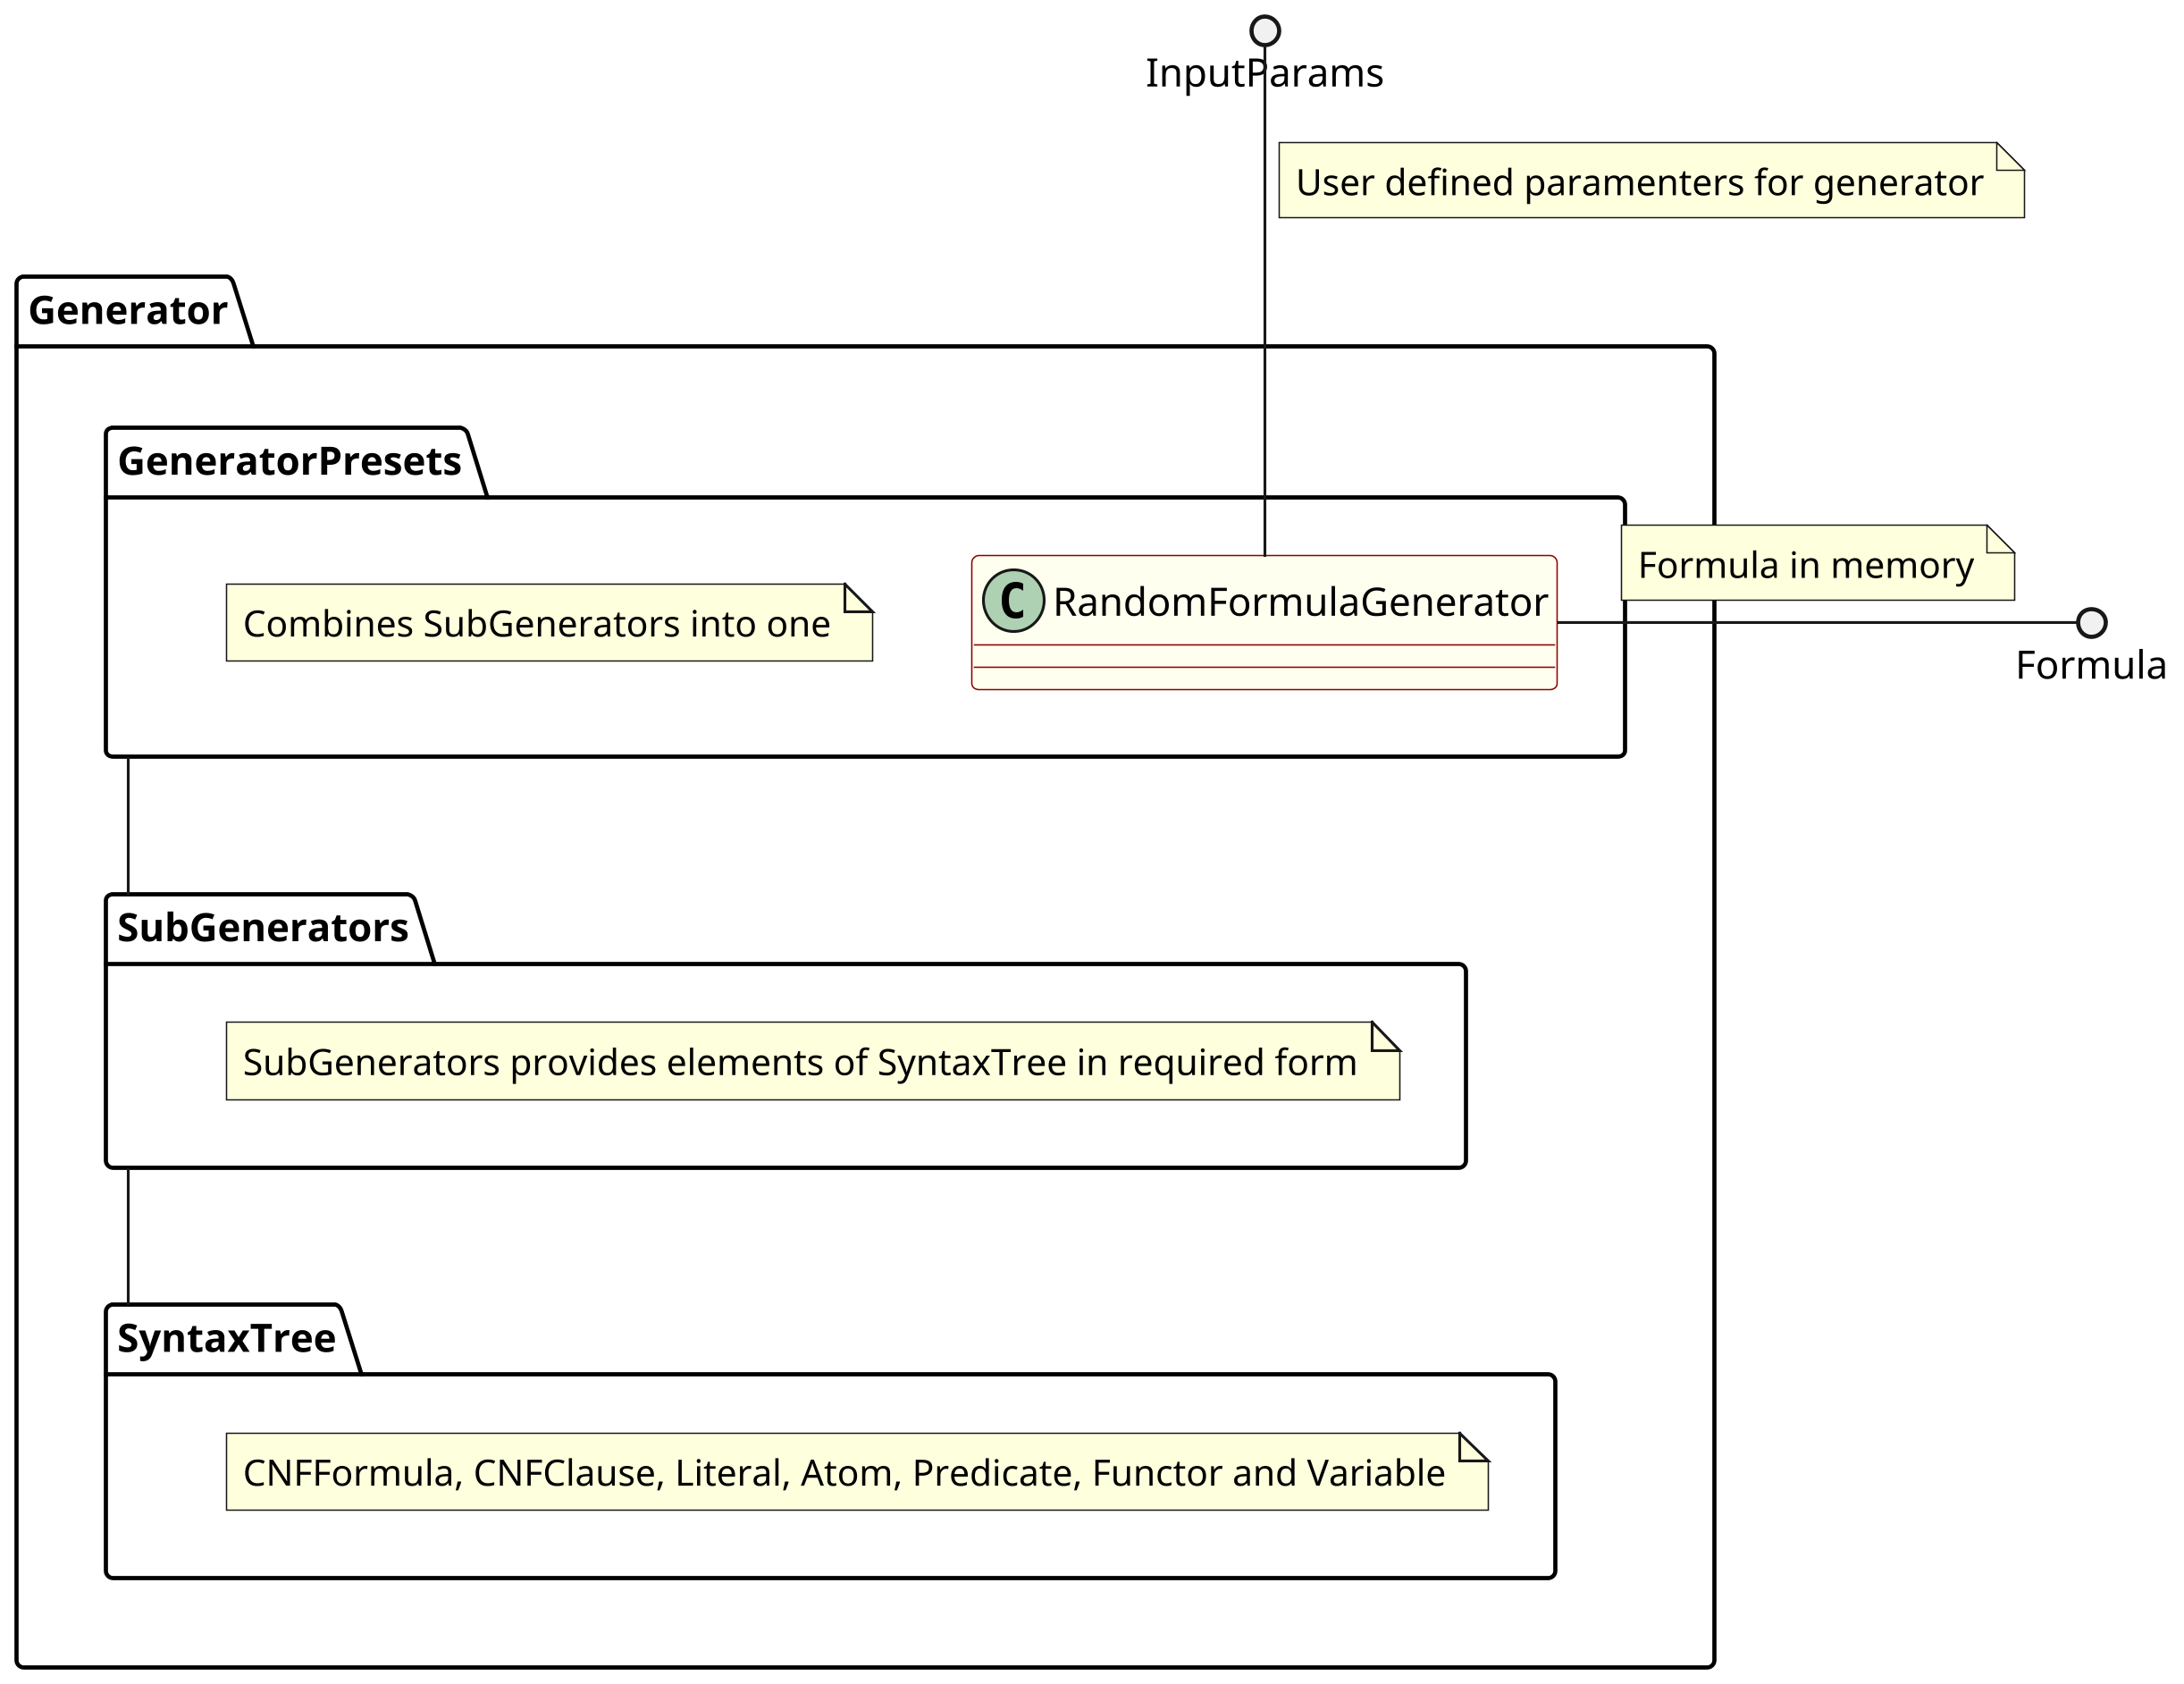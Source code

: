 
@startuml
skinparam dpi 300

skinparam class {
  backgroundColor Ivory
  borderColor DarkRed
}

package Generator {
  package GeneratorPresets {
    note "Combines SubGenerators into one" as N1
    class RandomFormulaGenerator {
    }
  }
  package SubGenerators {
    note "SubGenerators provides elements of SyntaxTree in required form" as N2
    /' note "SubGenerators are classes that generate\nspecyfic element of syntax tree" as N '/
    /' CNFClauseGenerator o-- LiteralGenerator '/
    /' LiteralGenerator o-- AtomGenerator '/
    /' AtomGenerator o-- Predicategenerator '/
    /' AtomGenerator o-- VariableGenerator '/
    /' AtomGenerator o-- FunctorGenerator '/
    /' Predicategenerator o-- VariableGenerator '/
    /' Predicategenerator o-- FunctorGenerator '/
    /' VariableGenerator -o FunctorGenerator  '/
  }
  package SyntaxTree {
    note "CNFFormula, CNFClause, Literal, Atom, Predicate, Functor and Variable" as N3
    /' CNFFormula o-- CNFClause '/
    /' CNFClause o-- Literal '/
    /' Literal o-- Atom '/
    /' Atom o-- Predicate '/
    /' Atom o-- Variable '/
    /' Predicate o-- Variable '/
    /' Predicate o-- Functor '/
    /' Functor --o Atom '/
    /' Functor o-- Variable '/
  }
  GeneratorPresets -- SubGenerators
  SubGenerators -- SyntaxTree
}

InputParams ()-- RandomFormulaGenerator
note right on link: User defined paramenters for generator
RandomFormulaGenerator -() Formula
note right on link: Formula in memory

@enduml
